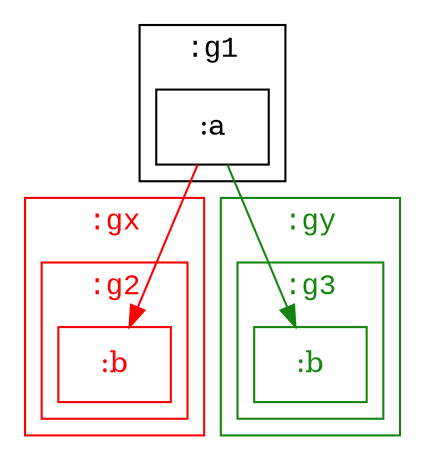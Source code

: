digraph D {
    subgraph cluster_node1 { /* :g1 */
        label=":g1";
        shape="rectangle";
        fontname="Courier New";
        
        node2 [shape="rectangle",label=":a"]
    }
    
    subgraph cluster_node3 { /* :gx */
        label=":gx";
        shape="rectangle";
        fontname="Courier New";
        color="#ff0000";
        fontcolor="#ff0000";
        
        subgraph cluster_node4 { /* :g2 */
            label=":g2";
            shape="rectangle";
            fontname="Courier New";
            color="#ff0000";
            fontcolor="#ff0000";
            
            node5 [color="#ff0000",fontcolor="#ff0000",shape="rectangle",label=":b"]
        }
    }
    
    subgraph cluster_node6 { /* :gy */
        label=":gy";
        shape="rectangle";
        fontname="Courier New";
        color="#158510";
        fontcolor="#158510";
        
        subgraph cluster_node7 { /* :g3 */
            label=":g3";
            shape="rectangle";
            fontname="Courier New";
            color="#158510";
            fontcolor="#158510";
            
            node8 [color="#158510",fontcolor="#158510",shape="rectangle",label=":b"]
        }
    }
    
    node2 -> node5 [color="#ff0000",]
    node2 -> node8 [color="#158510",]
}
